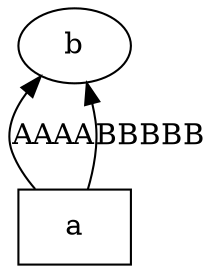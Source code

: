 digraph G {
  a [ shape = box ]
  rankdir = BT;
  a -> b [label="AAAA"]
  a -> b [ label ="BBBBB"]
}
